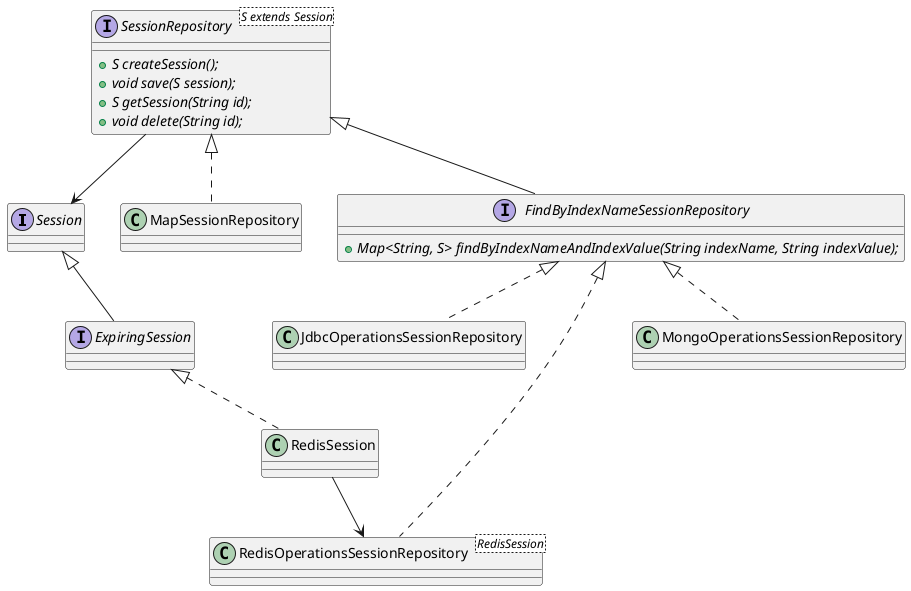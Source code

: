 @startuml

interface Session{}

interface ExpiringSession extends Session{}

interface SessionRepository<S extends Session>{
+{abstract} S createSession();
+{abstract} void save(S session);
+{abstract} S getSession(String id);
+{abstract} void delete(String id);

}

class MapSessionRepository implements SessionRepository{}

interface FindByIndexNameSessionRepository extends SessionRepository{
+{abstract} Map<String, S> findByIndexNameAndIndexValue(String indexName, String indexValue);
}

class RedisSession implements ExpiringSession{}

class JdbcOperationsSessionRepository implements FindByIndexNameSessionRepository{}

class RedisOperationsSessionRepository<RedisSession> implements FindByIndexNameSessionRepository{}

class MongoOperationsSessionRepository implements FindByIndexNameSessionRepository{}

SessionRepository --> Session

RedisSession --> RedisOperationsSessionRepository

'ExpiringSession <- MapSessionRepository


@enduml
